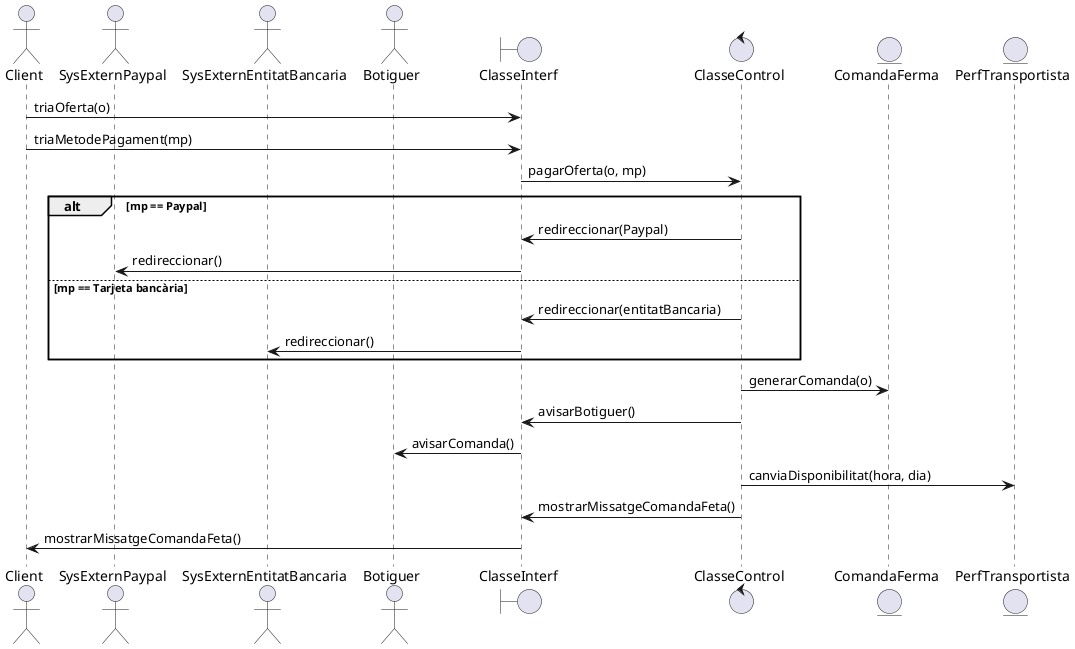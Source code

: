 @startuml

actor Client
actor SysExternPaypal
actor SysExternEntitatBancaria
actor Botiguer
boundary ClasseInterf
control ClasseControl
entity ComandaFerma
entity PerfTransportista

Client -> ClasseInterf : triaOferta(o)
Client -> ClasseInterf : triaMetodePagament(mp)

ClasseInterf -> ClasseControl : pagarOferta(o, mp)

alt mp == Paypal
   ClasseControl -> ClasseInterf : redireccionar(Paypal)
   ClasseInterf -> SysExternPaypal : redireccionar()
else mp == Tarjeta bancària
   ClasseControl -> ClasseInterf : redireccionar(entitatBancaria)
   ClasseInterf -> SysExternEntitatBancaria : redireccionar()
end

ClasseControl -> ComandaFerma : generarComanda(o)
ClasseControl -> ClasseInterf : avisarBotiguer()
ClasseInterf -> Botiguer : avisarComanda()

ClasseControl -> PerfTransportista : canviaDisponibilitat(hora, dia)
ClasseControl -> ClasseInterf : mostrarMissatgeComandaFeta()
ClasseInterf -> Client : mostrarMissatgeComandaFeta()

@enduml